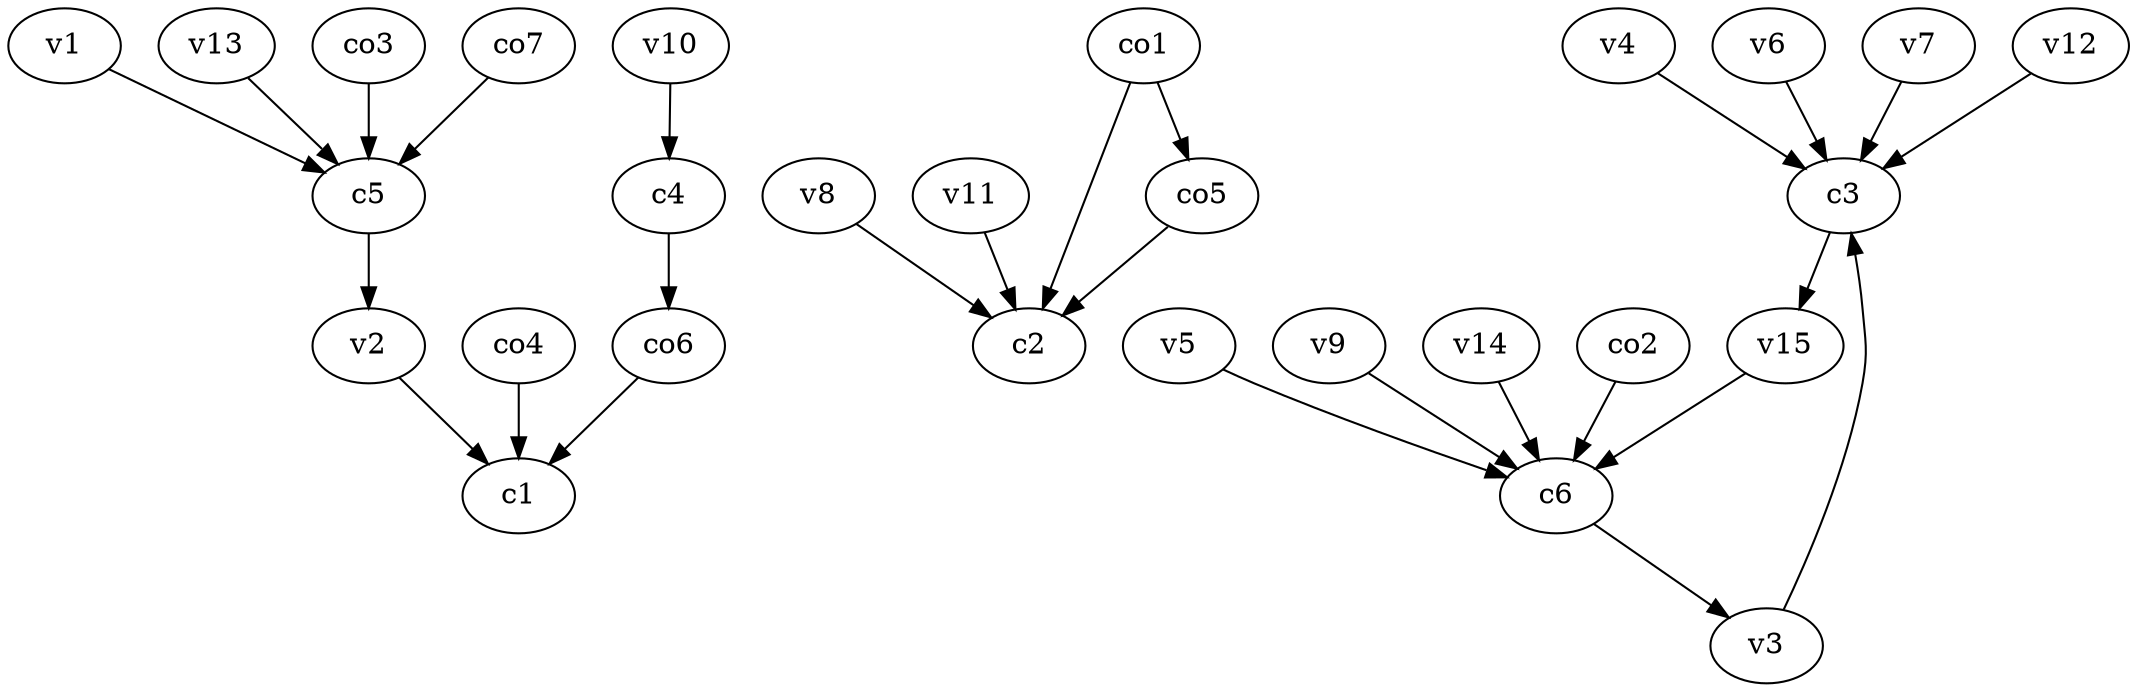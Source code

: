strict digraph  {
c1;
c2;
c3;
c4;
c5;
c6;
v1;
v2;
v3;
v4;
v5;
v6;
v7;
v8;
v9;
v10;
v11;
v12;
v13;
v14;
v15;
co1;
co2;
co3;
co4;
co5;
co6;
co7;
c3 -> v15  [weight=1];
c4 -> co6  [weight=1];
c5 -> v2  [weight=1];
c6 -> v3  [weight=1];
v1 -> c5  [weight=1];
v2 -> c1  [weight=1];
v3 -> c3  [weight=1];
v4 -> c3  [weight=1];
v5 -> c6  [weight=1];
v6 -> c3  [weight=1];
v7 -> c3  [weight=1];
v8 -> c2  [weight=1];
v9 -> c6  [weight=1];
v10 -> c4  [weight=1];
v11 -> c2  [weight=1];
v12 -> c3  [weight=1];
v13 -> c5  [weight=1];
v14 -> c6  [weight=1];
v15 -> c6  [weight=1];
co1 -> c2  [weight=1];
co1 -> co5  [weight=1];
co2 -> c6  [weight=1];
co3 -> c5  [weight=1];
co4 -> c1  [weight=1];
co5 -> c2  [weight=1];
co6 -> c1  [weight=1];
co7 -> c5  [weight=1];
}
